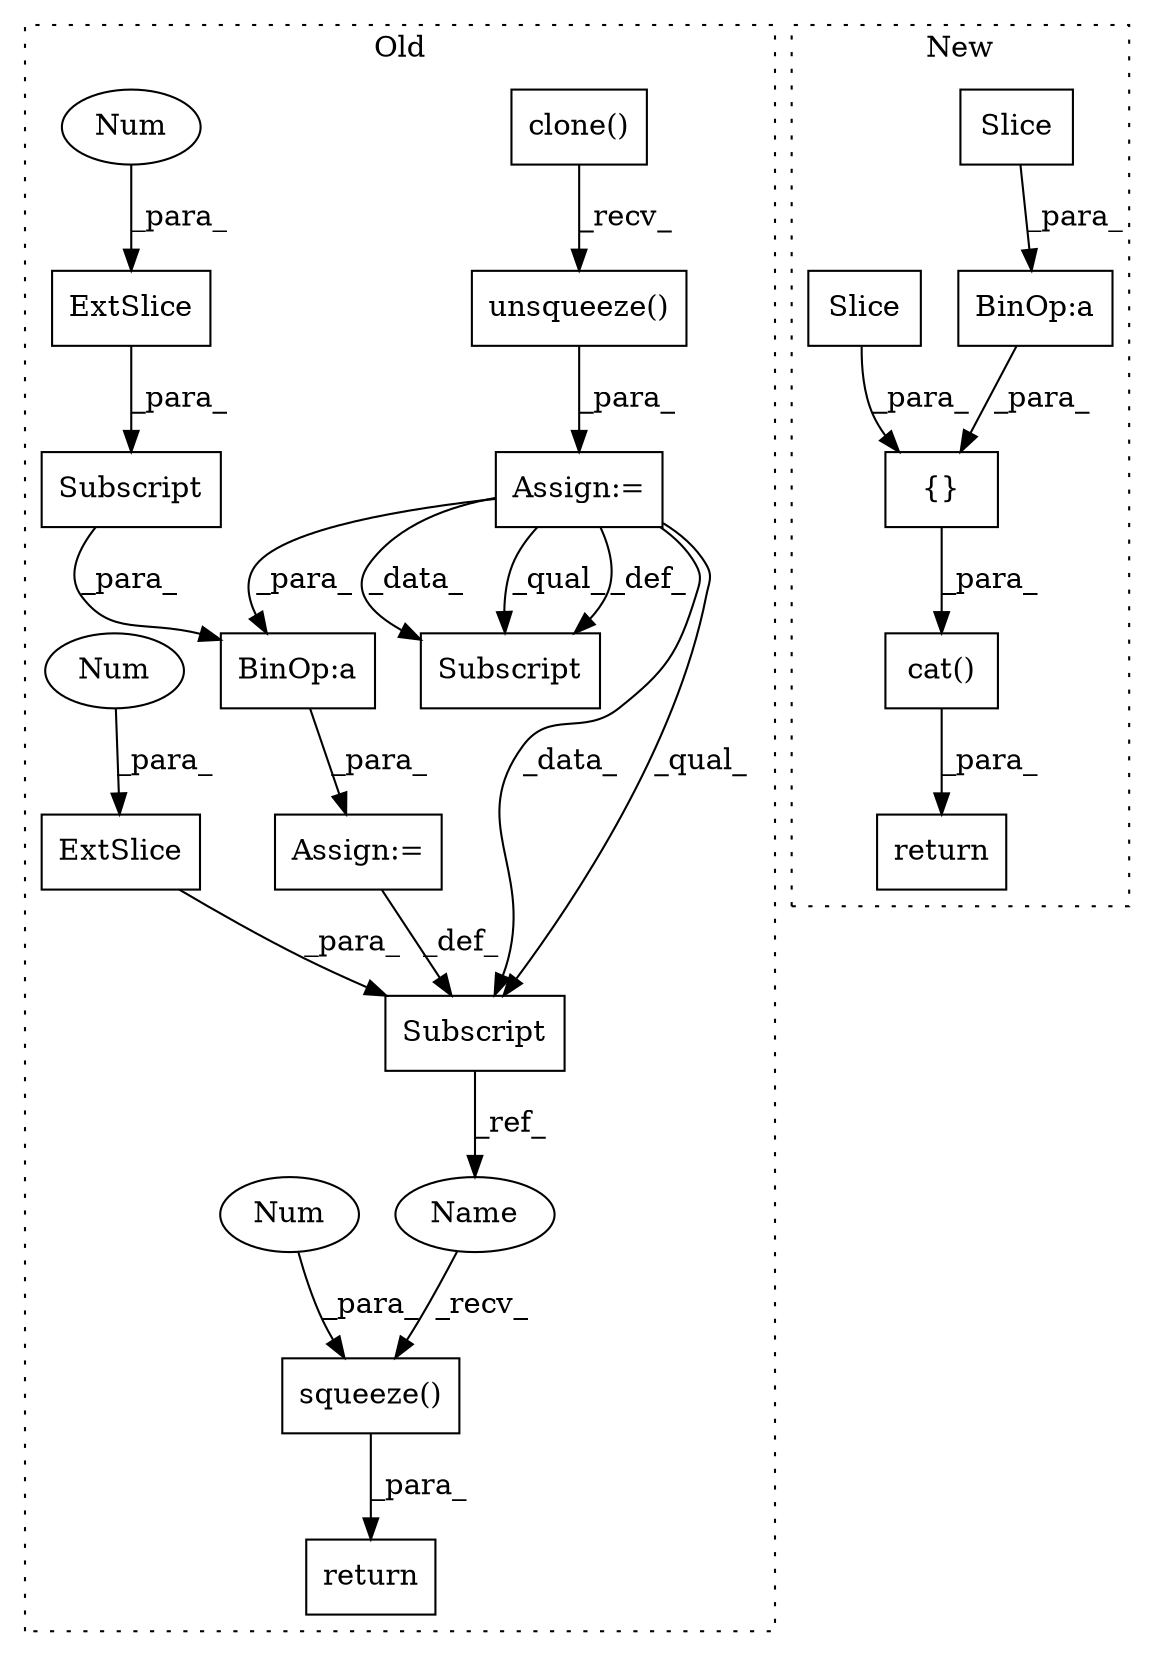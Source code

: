 digraph G {
subgraph cluster0 {
1 [label="clone()" a="75" s="2941" l="13" shape="box"];
4 [label="Assign:=" a="68" s="3189" l="3" shape="box"];
5 [label="Assign:=" a="68" s="2938" l="3" shape="box"];
6 [label="BinOp:a" a="82" s="3055" l="3" shape="box"];
8 [label="Subscript" a="63" s="3080,0" l="17,0" shape="box"];
10 [label="unsqueeze()" a="75" s="2941,2966" l="24,1" shape="box"];
11 [label="Subscript" a="63" s="3039,0" l="16,0" shape="box"];
12 [label="ExtSlice" a="85" s="3039" l="7" shape="box"];
13 [label="Subscript" a="63" s="3173,0" l="16,0" shape="box"];
14 [label="Num" a="76" s="3053" l="1" shape="ellipse"];
15 [label="ExtSlice" a="85" s="3173" l="7" shape="box"];
16 [label="Num" a="76" s="3187" l="1" shape="ellipse"];
19 [label="return" a="93" s="3199" l="7" shape="box"];
20 [label="squeeze()" a="75" s="3206,3223" l="16,1" shape="box"];
21 [label="Num" a="76" s="3222" l="1" shape="ellipse"];
22 [label="Name" a="87" s="3206" l="7" shape="ellipse"];
label = "Old";
style="dotted";
}
subgraph cluster1 {
2 [label="cat()" a="75" s="4169,4189" l="10,8" shape="box"];
3 [label="{}" a="59" s="4179,4188" l="1,0" shape="box"];
7 [label="BinOp:a" a="82" s="4136" l="3" shape="box"];
9 [label="Slice" a="80" s="4148" l="1" shape="box"];
17 [label="return" a="93" s="4162" l="7" shape="box"];
18 [label="Slice" a="80" s="4093" l="1" shape="box"];
label = "New";
style="dotted";
}
1 -> 10 [label="_recv_"];
2 -> 17 [label="_para_"];
3 -> 2 [label="_para_"];
4 -> 13 [label="_def_"];
5 -> 8 [label="_data_"];
5 -> 6 [label="_para_"];
5 -> 8 [label="_qual_"];
5 -> 13 [label="_data_"];
5 -> 8 [label="_def_"];
5 -> 13 [label="_qual_"];
6 -> 4 [label="_para_"];
7 -> 3 [label="_para_"];
9 -> 7 [label="_para_"];
10 -> 5 [label="_para_"];
11 -> 6 [label="_para_"];
12 -> 11 [label="_para_"];
13 -> 22 [label="_ref_"];
14 -> 12 [label="_para_"];
15 -> 13 [label="_para_"];
16 -> 15 [label="_para_"];
18 -> 3 [label="_para_"];
20 -> 19 [label="_para_"];
21 -> 20 [label="_para_"];
22 -> 20 [label="_recv_"];
}